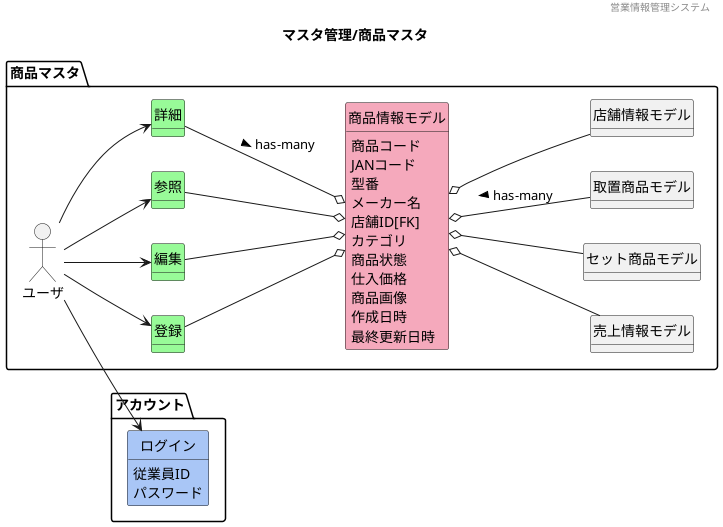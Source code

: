 @startuml images/マスタ管理/商品マスタ
' ヘッダー
header 営業情報管理システム
' タイトル
title マスタ管理/商品マスタ
' 
hide circle
' 
hide method
left to right direction

package "アカウント"{
    class "ログイン" #A9C6F6

}

package "商品マスタ" {
    'ユーザや外部システム
    mix_actor "ユーザ"
    class "登録" #98fb98
    class "編集" #98fb98
    class "参照" #98fb98
    class "詳細" #98fb98
    ' メインのモデルは赤
    class "商品情報モデル" #F5A9BC
    class "売上情報モデル" 
    class "セット商品モデル"
    class "取置商品モデル"
    class "店舗情報モデル"

    'モデル同士の関係
    ユーザ --> 参照
    ユーザ --> 登録
    ユーザ --> 編集
    ユーザ --> 詳細
    ユーザ --> ログイン
    参照 --o 商品情報モデル
    登録 --o 商品情報モデル 
    編集 --o 商品情報モデル 
    詳細 --o 商品情報モデル : > has-many
    商品情報モデル o-- 売上情報モデル
    商品情報モデル o-- 取置商品モデル : < has-many

    商品情報モデル o-- セット商品モデル
    商品情報モデル o-- 店舗情報モデル
    'ドメインクラスの属性
    ログイン : 従業員ID

    ログイン : パスワード
    商品情報モデル : 商品コード
    商品情報モデル : JANコード
    商品情報モデル : 型番
    商品情報モデル : メーカー名
    商品情報モデル : 店舗ID[FK]
    商品情報モデル : カテゴリ
    商品情報モデル : 商品状態    
    商品情報モデル : 仕入価格
    商品情報モデル : 商品画像
    商品情報モデル : 作成日時
    商品情報モデル : 最終更新日時
}




@enduml